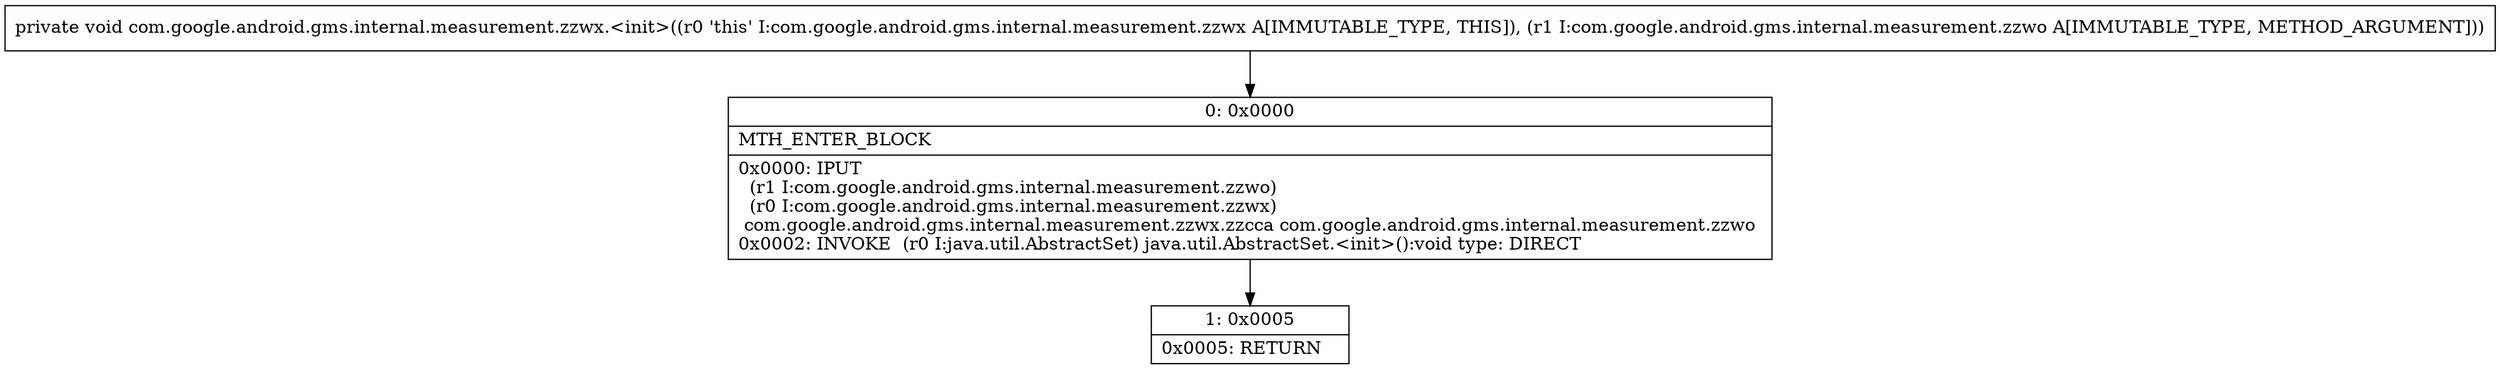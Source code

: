 digraph "CFG forcom.google.android.gms.internal.measurement.zzwx.\<init\>(Lcom\/google\/android\/gms\/internal\/measurement\/zzwo;)V" {
Node_0 [shape=record,label="{0\:\ 0x0000|MTH_ENTER_BLOCK\l|0x0000: IPUT  \l  (r1 I:com.google.android.gms.internal.measurement.zzwo)\l  (r0 I:com.google.android.gms.internal.measurement.zzwx)\l com.google.android.gms.internal.measurement.zzwx.zzcca com.google.android.gms.internal.measurement.zzwo \l0x0002: INVOKE  (r0 I:java.util.AbstractSet) java.util.AbstractSet.\<init\>():void type: DIRECT \l}"];
Node_1 [shape=record,label="{1\:\ 0x0005|0x0005: RETURN   \l}"];
MethodNode[shape=record,label="{private void com.google.android.gms.internal.measurement.zzwx.\<init\>((r0 'this' I:com.google.android.gms.internal.measurement.zzwx A[IMMUTABLE_TYPE, THIS]), (r1 I:com.google.android.gms.internal.measurement.zzwo A[IMMUTABLE_TYPE, METHOD_ARGUMENT])) }"];
MethodNode -> Node_0;
Node_0 -> Node_1;
}

